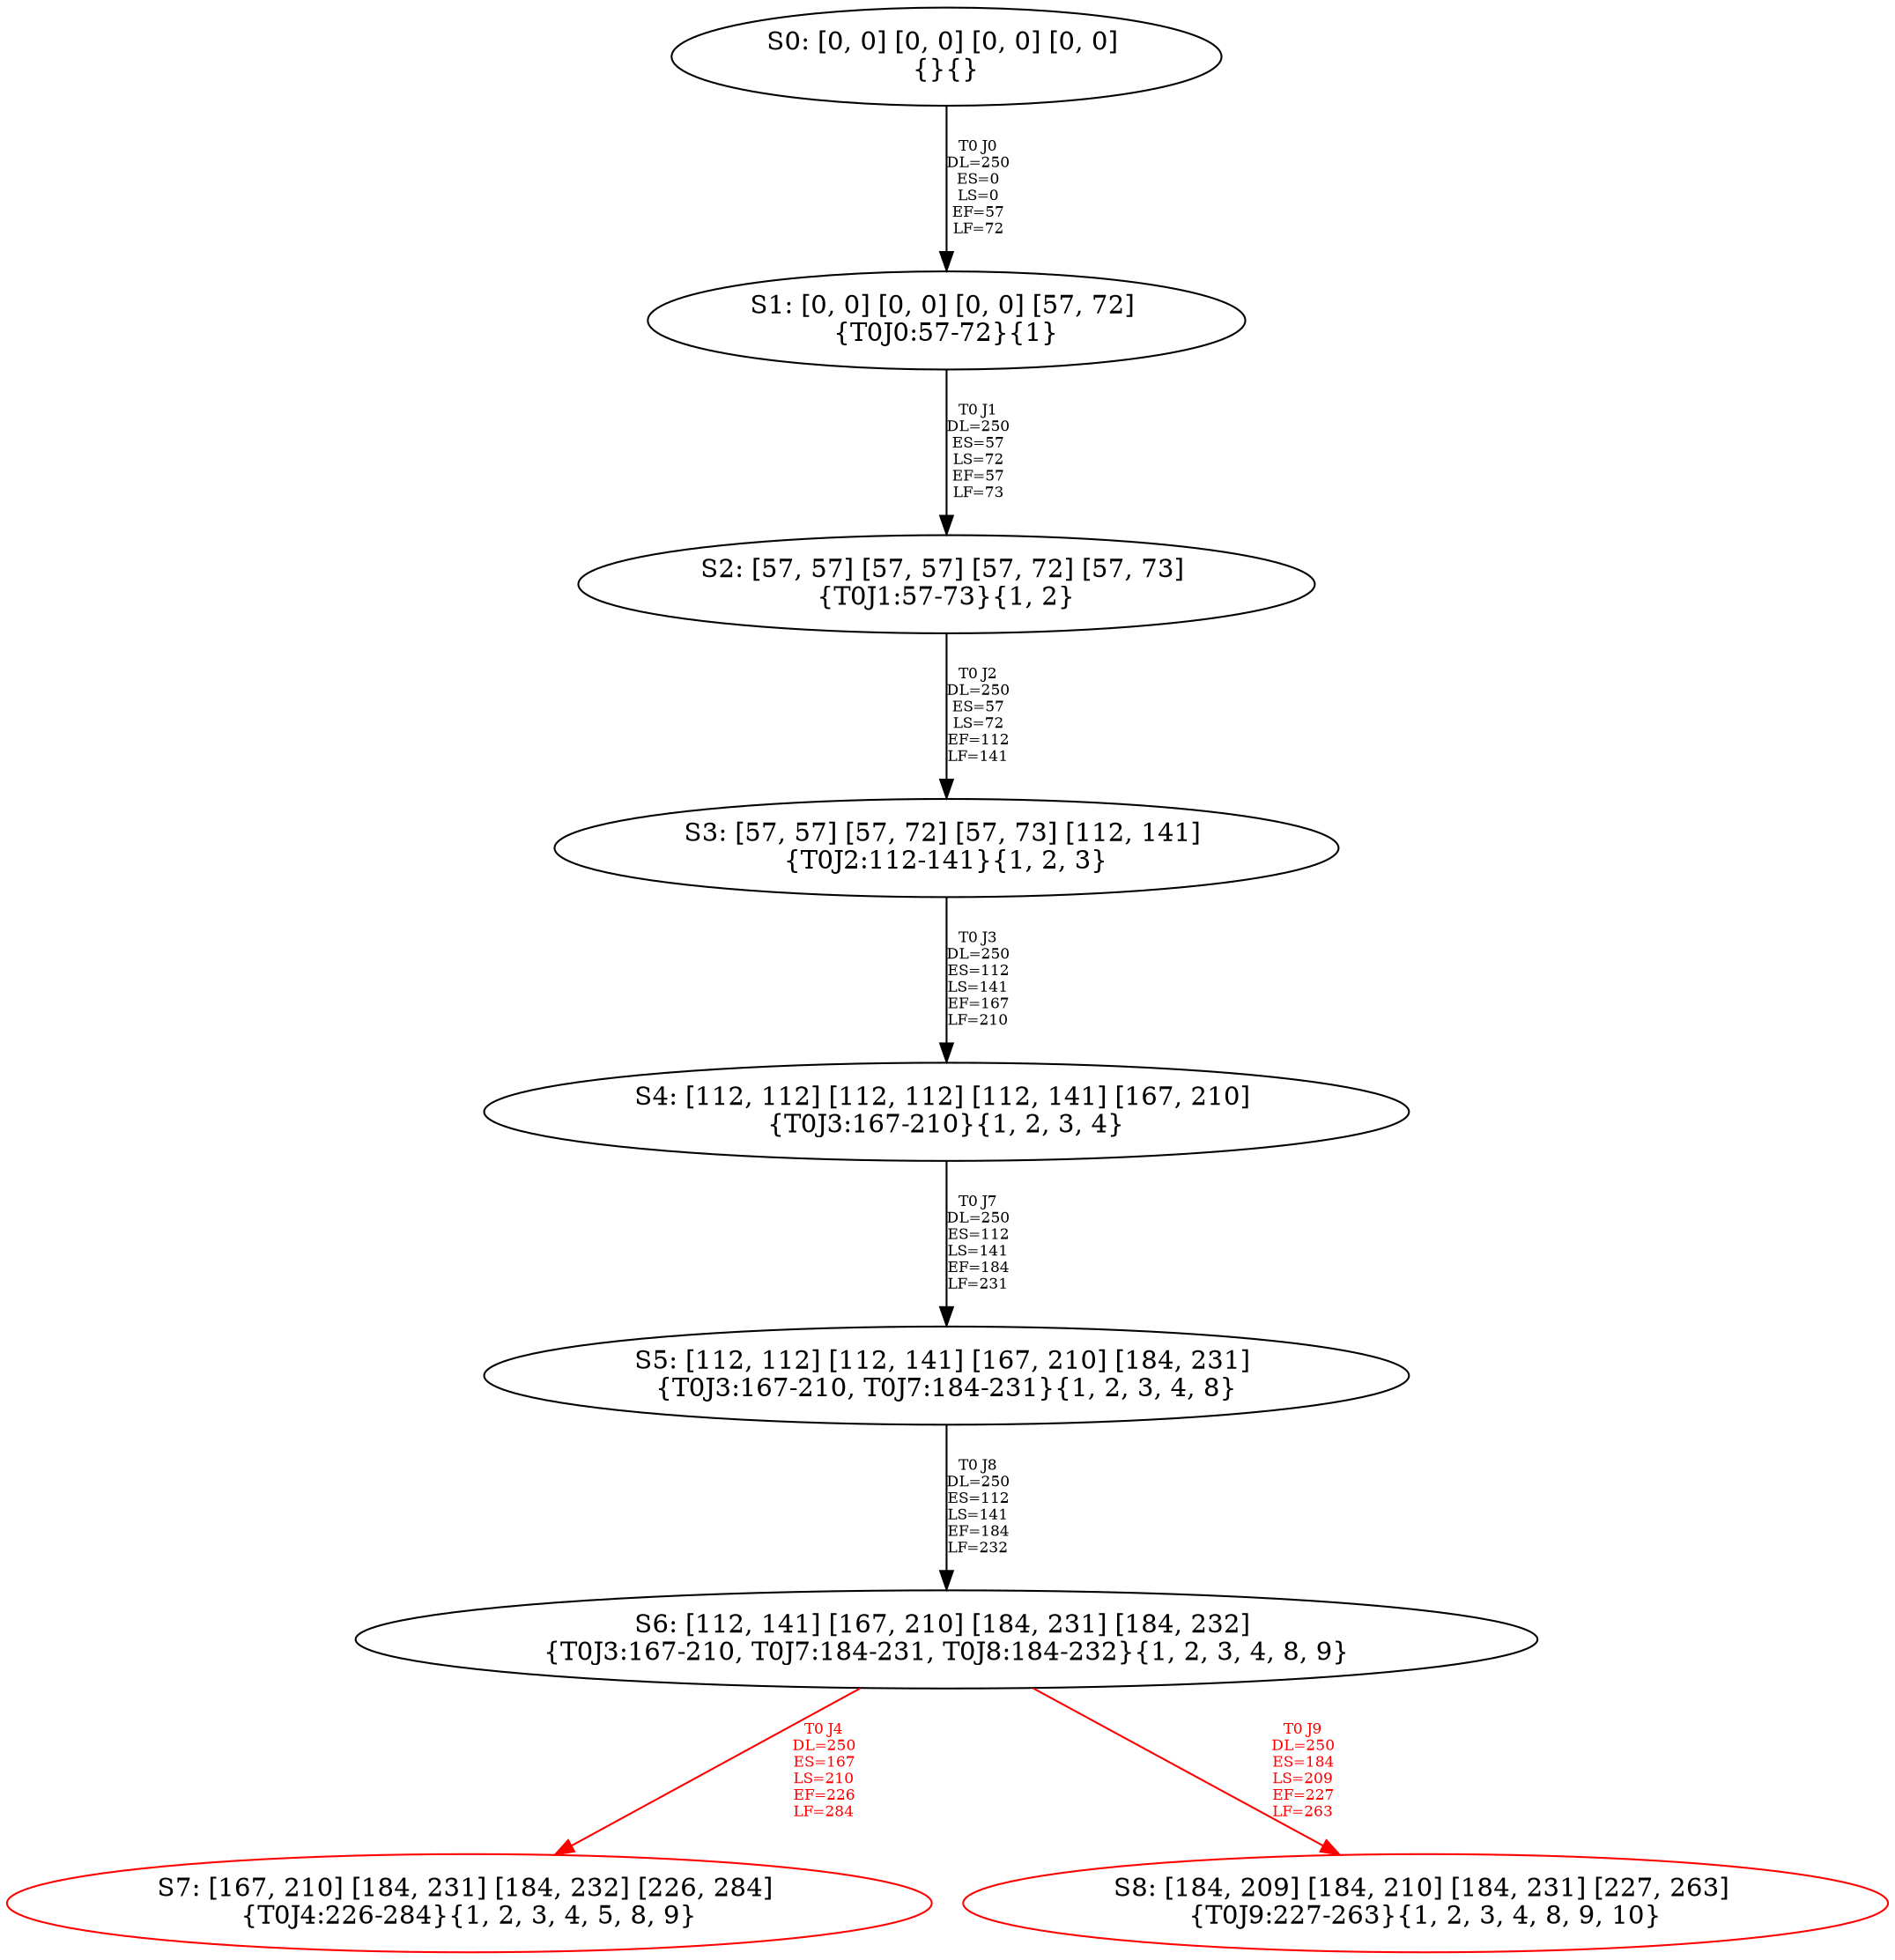 digraph {
	S0[label="S0: [0, 0] [0, 0] [0, 0] [0, 0] \n{}{}"];
	S1[label="S1: [0, 0] [0, 0] [0, 0] [57, 72] \n{T0J0:57-72}{1}"];
	S2[label="S2: [57, 57] [57, 57] [57, 72] [57, 73] \n{T0J1:57-73}{1, 2}"];
	S3[label="S3: [57, 57] [57, 72] [57, 73] [112, 141] \n{T0J2:112-141}{1, 2, 3}"];
	S4[label="S4: [112, 112] [112, 112] [112, 141] [167, 210] \n{T0J3:167-210}{1, 2, 3, 4}"];
	S5[label="S5: [112, 112] [112, 141] [167, 210] [184, 231] \n{T0J3:167-210, T0J7:184-231}{1, 2, 3, 4, 8}"];
	S6[label="S6: [112, 141] [167, 210] [184, 231] [184, 232] \n{T0J3:167-210, T0J7:184-231, T0J8:184-232}{1, 2, 3, 4, 8, 9}"];
	S7[label="S7: [167, 210] [184, 231] [184, 232] [226, 284] \n{T0J4:226-284}{1, 2, 3, 4, 5, 8, 9}"];
	S8[label="S8: [184, 209] [184, 210] [184, 231] [227, 263] \n{T0J9:227-263}{1, 2, 3, 4, 8, 9, 10}"];
	S0 -> S1[label="T0 J0\nDL=250\nES=0\nLS=0\nEF=57\nLF=72",fontsize=8];
	S1 -> S2[label="T0 J1\nDL=250\nES=57\nLS=72\nEF=57\nLF=73",fontsize=8];
	S2 -> S3[label="T0 J2\nDL=250\nES=57\nLS=72\nEF=112\nLF=141",fontsize=8];
	S3 -> S4[label="T0 J3\nDL=250\nES=112\nLS=141\nEF=167\nLF=210",fontsize=8];
	S4 -> S5[label="T0 J7\nDL=250\nES=112\nLS=141\nEF=184\nLF=231",fontsize=8];
	S5 -> S6[label="T0 J8\nDL=250\nES=112\nLS=141\nEF=184\nLF=232",fontsize=8];
	S6 -> S7[label="T0 J4\nDL=250\nES=167\nLS=210\nEF=226\nLF=284",color=Red,fontcolor=Red,fontsize=8];
S7[color=Red];
	S6 -> S8[label="T0 J9\nDL=250\nES=184\nLS=209\nEF=227\nLF=263",color=Red,fontcolor=Red,fontsize=8];
S8[color=Red];
}
